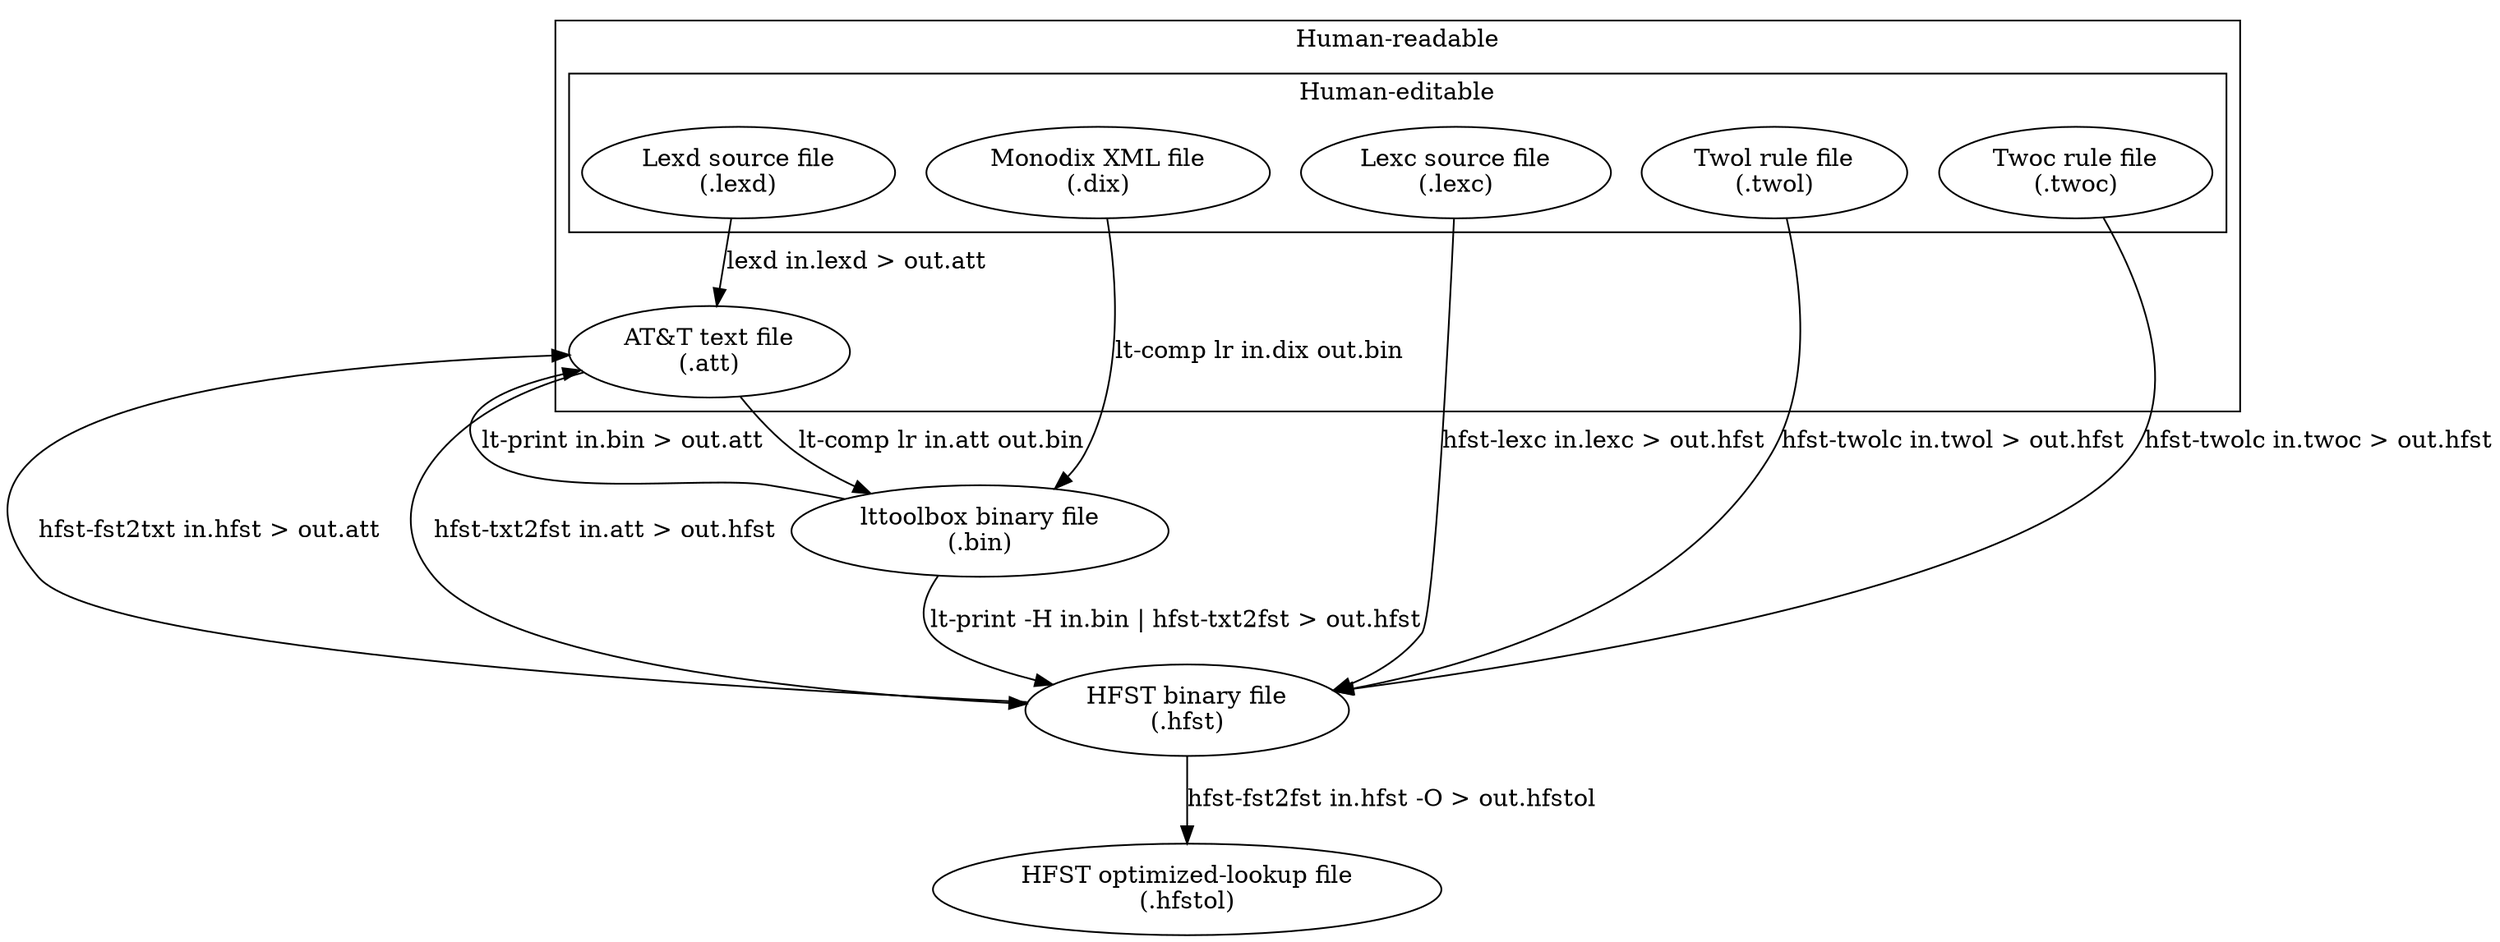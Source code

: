 digraph {
  hfst [label="HFST binary file\n(.hfst)"];
  bin [label="lttoolbox binary file\n(.bin)"];
  hfstol [label="HFST optimized-lookup file\n(.hfstol)"];
  att [label="AT&T text file\n(.att)"];
  lexc [label="Lexc source file\n(.lexc)"];
  lexd [label="Lexd source file\n(.lexd)"];
  twol [label="Twol rule file\n(.twol)"];
  twoc [label="Twoc rule file\n(.twoc)"];
  dix [label="Monodix XML file\n(.dix)"];

  subgraph cluster_read {
    label="Human-readable";
    att;
    subgraph cluster_write {
      label="Human-editable";
      lexc; lexd; twol; twoc; dix;
    }
  }

  lexd -> att [label="lexd in.lexd > out.att"];
  lexc -> hfst [label="hfst-lexc in.lexc > out.hfst"];
  twol -> hfst [label="hfst-twolc in.twol > out.hfst"];
  twoc -> hfst [label="hfst-twolc in.twoc > out.hfst"];
  att -> hfst [label="hfst-fst2txt in.hfst > out.att", dir=back];
  att -> hfst [label="hfst-txt2fst in.att > out.hfst"];
  dix -> bin [label="lt-comp lr in.dix out.bin"];
  att -> bin [label="lt-comp lr in.att out.bin"];
  att -> bin [label="lt-print in.bin > out.att", dir=back];
  hfst -> hfstol [label="hfst-fst2fst in.hfst -O > out.hfstol"];
  bin -> hfst [label="lt-print -H in.bin | hfst-txt2fst > out.hfst"];
}

